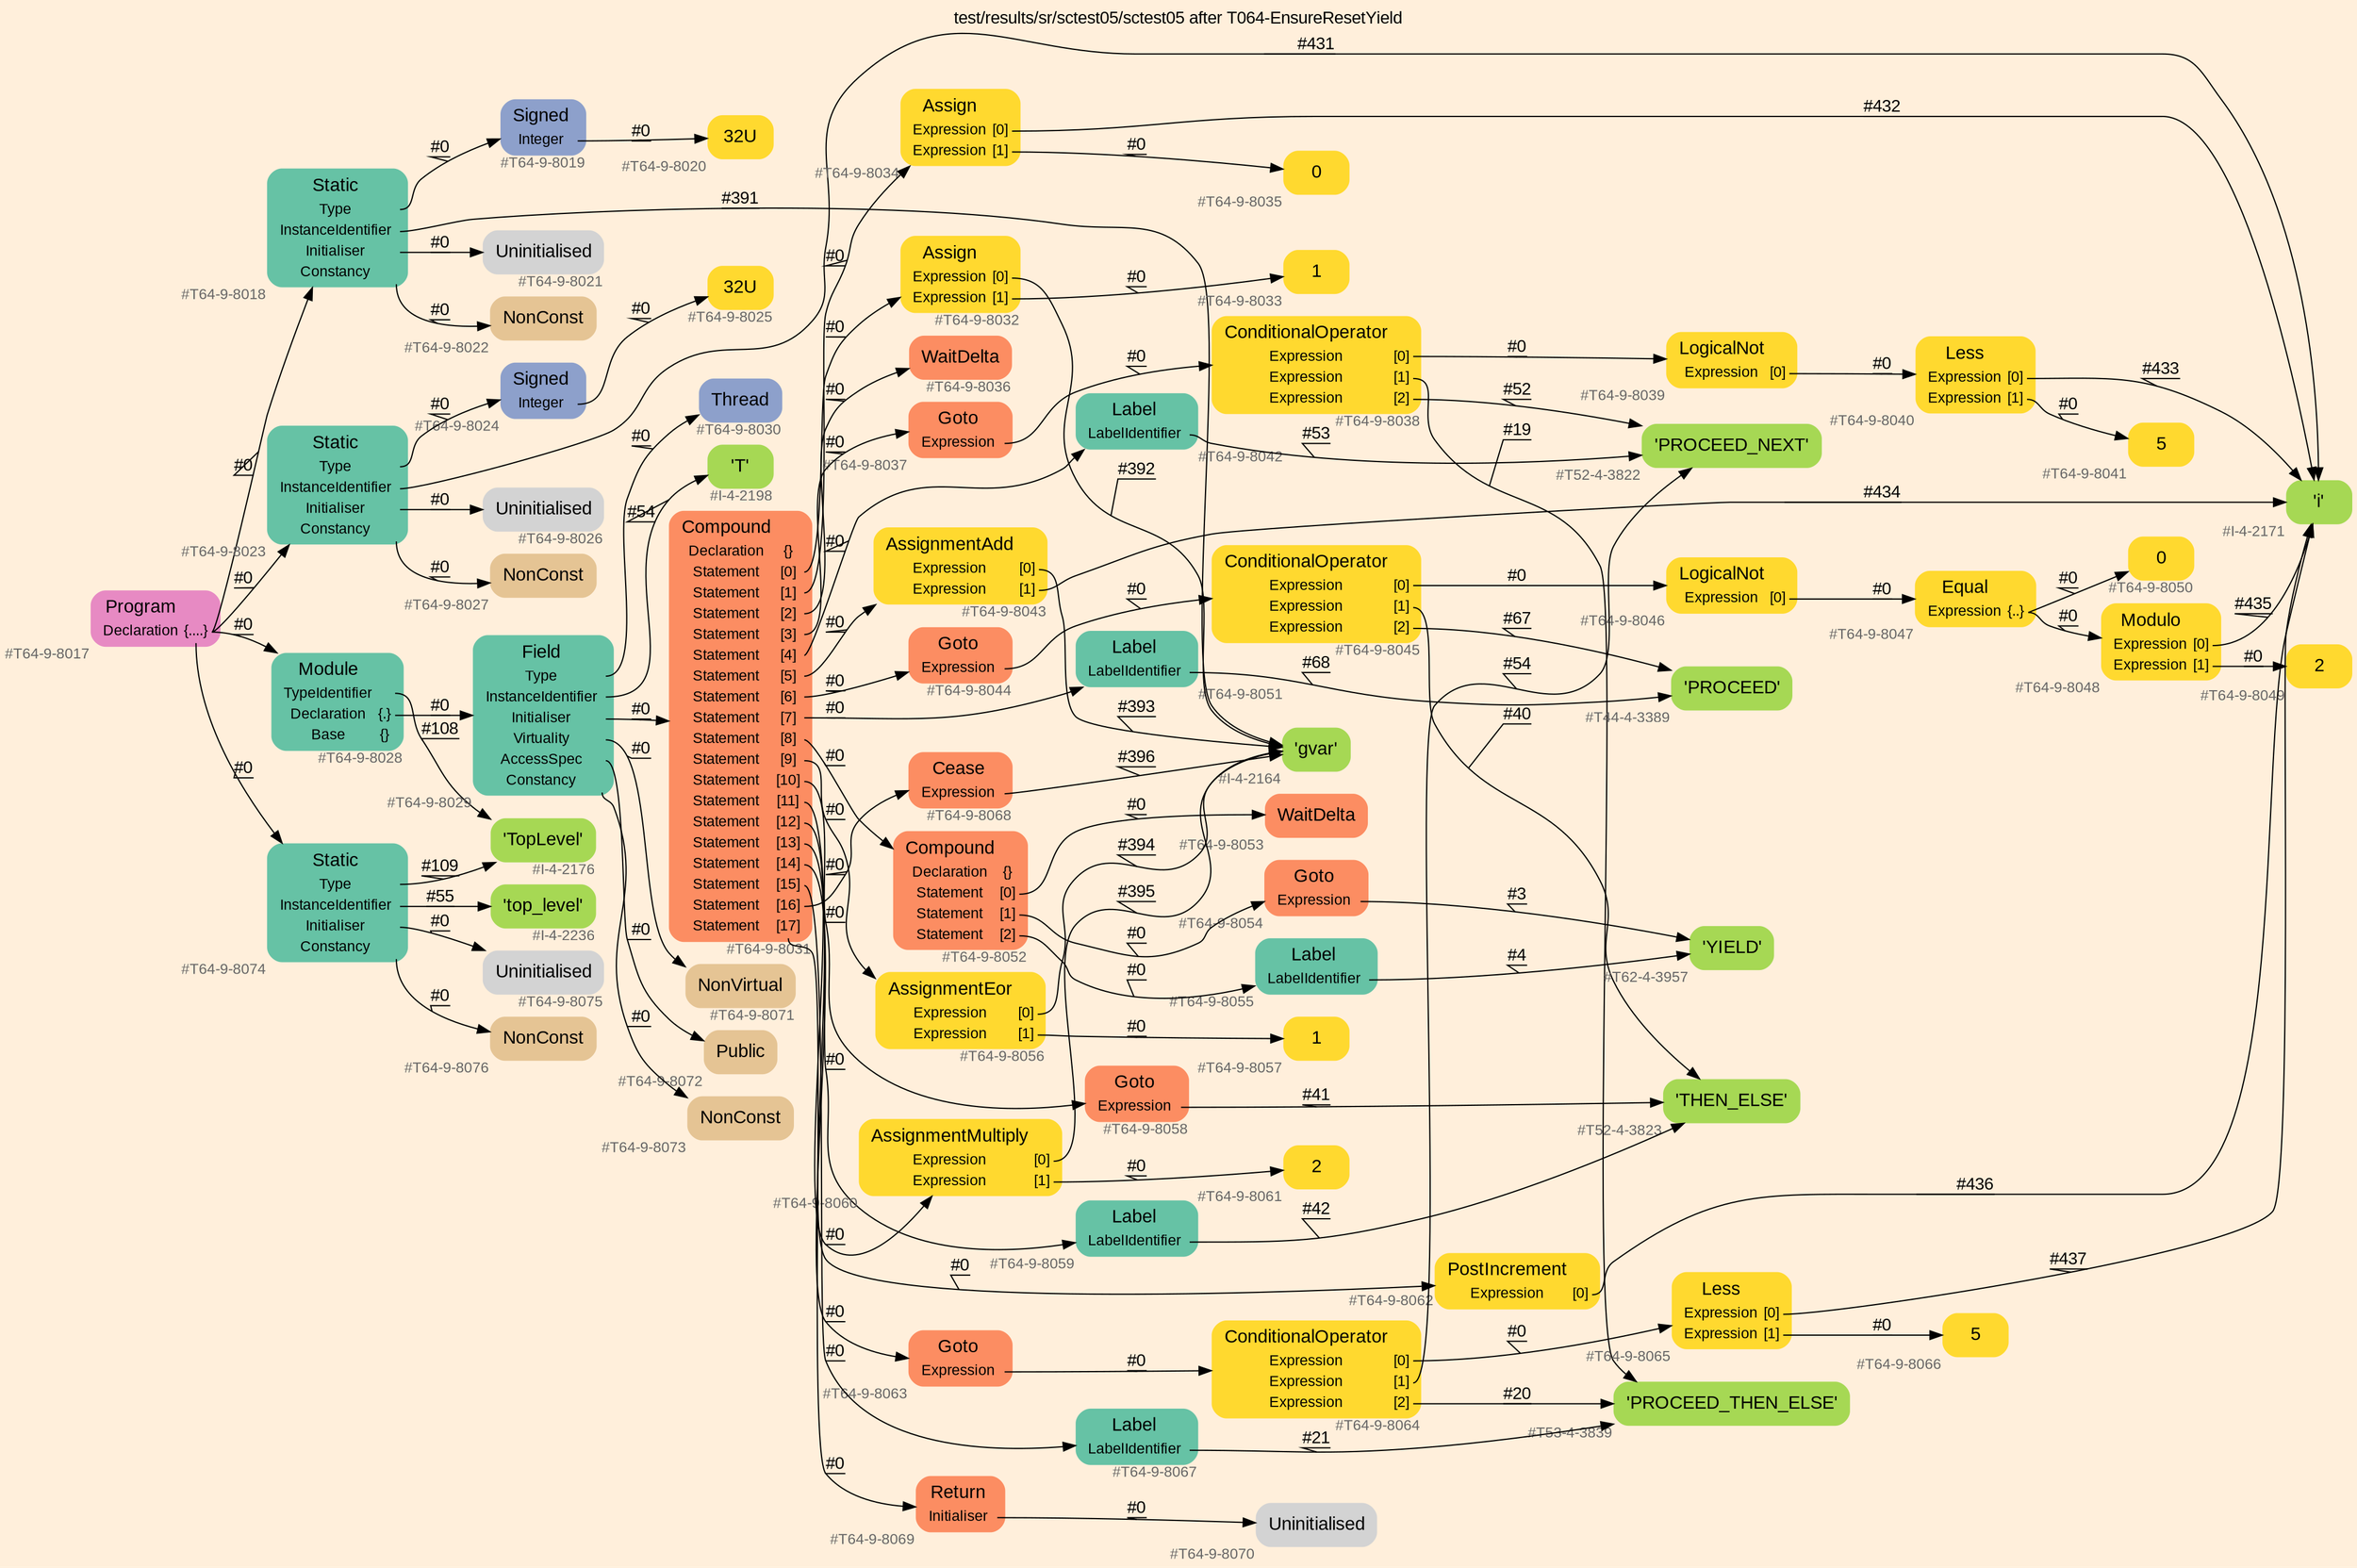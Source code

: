 digraph "test/results/sr/sctest05/sctest05 after T064-EnsureResetYield" {
label = "test/results/sr/sctest05/sctest05 after T064-EnsureResetYield"
labelloc = t
graph [
    rankdir = "LR"
    ranksep = 0.3
    bgcolor = antiquewhite1
    color = black
    fontcolor = black
    fontname = "Arial"
];
node [
    fontname = "Arial"
];
edge [
    fontname = "Arial"
];

// -------------------- node figure --------------------
// -------- block #T64-9-8017 ----------
"#T64-9-8017" [
    fillcolor = "/set28/4"
    xlabel = "#T64-9-8017"
    fontsize = "12"
    fontcolor = grey40
    shape = "plaintext"
    label = <<TABLE BORDER="0" CELLBORDER="0" CELLSPACING="0">
     <TR><TD><FONT COLOR="black" POINT-SIZE="15">Program</FONT></TD></TR>
     <TR><TD><FONT COLOR="black" POINT-SIZE="12">Declaration</FONT></TD><TD PORT="port0"><FONT COLOR="black" POINT-SIZE="12">{....}</FONT></TD></TR>
    </TABLE>>
    style = "rounded,filled"
];

// -------- block #T64-9-8018 ----------
"#T64-9-8018" [
    fillcolor = "/set28/1"
    xlabel = "#T64-9-8018"
    fontsize = "12"
    fontcolor = grey40
    shape = "plaintext"
    label = <<TABLE BORDER="0" CELLBORDER="0" CELLSPACING="0">
     <TR><TD><FONT COLOR="black" POINT-SIZE="15">Static</FONT></TD></TR>
     <TR><TD><FONT COLOR="black" POINT-SIZE="12">Type</FONT></TD><TD PORT="port0"></TD></TR>
     <TR><TD><FONT COLOR="black" POINT-SIZE="12">InstanceIdentifier</FONT></TD><TD PORT="port1"></TD></TR>
     <TR><TD><FONT COLOR="black" POINT-SIZE="12">Initialiser</FONT></TD><TD PORT="port2"></TD></TR>
     <TR><TD><FONT COLOR="black" POINT-SIZE="12">Constancy</FONT></TD><TD PORT="port3"></TD></TR>
    </TABLE>>
    style = "rounded,filled"
];

// -------- block #T64-9-8019 ----------
"#T64-9-8019" [
    fillcolor = "/set28/3"
    xlabel = "#T64-9-8019"
    fontsize = "12"
    fontcolor = grey40
    shape = "plaintext"
    label = <<TABLE BORDER="0" CELLBORDER="0" CELLSPACING="0">
     <TR><TD><FONT COLOR="black" POINT-SIZE="15">Signed</FONT></TD></TR>
     <TR><TD><FONT COLOR="black" POINT-SIZE="12">Integer</FONT></TD><TD PORT="port0"></TD></TR>
    </TABLE>>
    style = "rounded,filled"
];

// -------- block #T64-9-8020 ----------
"#T64-9-8020" [
    fillcolor = "/set28/6"
    xlabel = "#T64-9-8020"
    fontsize = "12"
    fontcolor = grey40
    shape = "plaintext"
    label = <<TABLE BORDER="0" CELLBORDER="0" CELLSPACING="0">
     <TR><TD><FONT COLOR="black" POINT-SIZE="15">32U</FONT></TD></TR>
    </TABLE>>
    style = "rounded,filled"
];

// -------- block #I-4-2164 ----------
"#I-4-2164" [
    fillcolor = "/set28/5"
    xlabel = "#I-4-2164"
    fontsize = "12"
    fontcolor = grey40
    shape = "plaintext"
    label = <<TABLE BORDER="0" CELLBORDER="0" CELLSPACING="0">
     <TR><TD><FONT COLOR="black" POINT-SIZE="15">'gvar'</FONT></TD></TR>
    </TABLE>>
    style = "rounded,filled"
];

// -------- block #T64-9-8021 ----------
"#T64-9-8021" [
    xlabel = "#T64-9-8021"
    fontsize = "12"
    fontcolor = grey40
    shape = "plaintext"
    label = <<TABLE BORDER="0" CELLBORDER="0" CELLSPACING="0">
     <TR><TD><FONT COLOR="black" POINT-SIZE="15">Uninitialised</FONT></TD></TR>
    </TABLE>>
    style = "rounded,filled"
];

// -------- block #T64-9-8022 ----------
"#T64-9-8022" [
    fillcolor = "/set28/7"
    xlabel = "#T64-9-8022"
    fontsize = "12"
    fontcolor = grey40
    shape = "plaintext"
    label = <<TABLE BORDER="0" CELLBORDER="0" CELLSPACING="0">
     <TR><TD><FONT COLOR="black" POINT-SIZE="15">NonConst</FONT></TD></TR>
    </TABLE>>
    style = "rounded,filled"
];

// -------- block #T64-9-8023 ----------
"#T64-9-8023" [
    fillcolor = "/set28/1"
    xlabel = "#T64-9-8023"
    fontsize = "12"
    fontcolor = grey40
    shape = "plaintext"
    label = <<TABLE BORDER="0" CELLBORDER="0" CELLSPACING="0">
     <TR><TD><FONT COLOR="black" POINT-SIZE="15">Static</FONT></TD></TR>
     <TR><TD><FONT COLOR="black" POINT-SIZE="12">Type</FONT></TD><TD PORT="port0"></TD></TR>
     <TR><TD><FONT COLOR="black" POINT-SIZE="12">InstanceIdentifier</FONT></TD><TD PORT="port1"></TD></TR>
     <TR><TD><FONT COLOR="black" POINT-SIZE="12">Initialiser</FONT></TD><TD PORT="port2"></TD></TR>
     <TR><TD><FONT COLOR="black" POINT-SIZE="12">Constancy</FONT></TD><TD PORT="port3"></TD></TR>
    </TABLE>>
    style = "rounded,filled"
];

// -------- block #T64-9-8024 ----------
"#T64-9-8024" [
    fillcolor = "/set28/3"
    xlabel = "#T64-9-8024"
    fontsize = "12"
    fontcolor = grey40
    shape = "plaintext"
    label = <<TABLE BORDER="0" CELLBORDER="0" CELLSPACING="0">
     <TR><TD><FONT COLOR="black" POINT-SIZE="15">Signed</FONT></TD></TR>
     <TR><TD><FONT COLOR="black" POINT-SIZE="12">Integer</FONT></TD><TD PORT="port0"></TD></TR>
    </TABLE>>
    style = "rounded,filled"
];

// -------- block #T64-9-8025 ----------
"#T64-9-8025" [
    fillcolor = "/set28/6"
    xlabel = "#T64-9-8025"
    fontsize = "12"
    fontcolor = grey40
    shape = "plaintext"
    label = <<TABLE BORDER="0" CELLBORDER="0" CELLSPACING="0">
     <TR><TD><FONT COLOR="black" POINT-SIZE="15">32U</FONT></TD></TR>
    </TABLE>>
    style = "rounded,filled"
];

// -------- block #I-4-2171 ----------
"#I-4-2171" [
    fillcolor = "/set28/5"
    xlabel = "#I-4-2171"
    fontsize = "12"
    fontcolor = grey40
    shape = "plaintext"
    label = <<TABLE BORDER="0" CELLBORDER="0" CELLSPACING="0">
     <TR><TD><FONT COLOR="black" POINT-SIZE="15">'i'</FONT></TD></TR>
    </TABLE>>
    style = "rounded,filled"
];

// -------- block #T64-9-8026 ----------
"#T64-9-8026" [
    xlabel = "#T64-9-8026"
    fontsize = "12"
    fontcolor = grey40
    shape = "plaintext"
    label = <<TABLE BORDER="0" CELLBORDER="0" CELLSPACING="0">
     <TR><TD><FONT COLOR="black" POINT-SIZE="15">Uninitialised</FONT></TD></TR>
    </TABLE>>
    style = "rounded,filled"
];

// -------- block #T64-9-8027 ----------
"#T64-9-8027" [
    fillcolor = "/set28/7"
    xlabel = "#T64-9-8027"
    fontsize = "12"
    fontcolor = grey40
    shape = "plaintext"
    label = <<TABLE BORDER="0" CELLBORDER="0" CELLSPACING="0">
     <TR><TD><FONT COLOR="black" POINT-SIZE="15">NonConst</FONT></TD></TR>
    </TABLE>>
    style = "rounded,filled"
];

// -------- block #T64-9-8028 ----------
"#T64-9-8028" [
    fillcolor = "/set28/1"
    xlabel = "#T64-9-8028"
    fontsize = "12"
    fontcolor = grey40
    shape = "plaintext"
    label = <<TABLE BORDER="0" CELLBORDER="0" CELLSPACING="0">
     <TR><TD><FONT COLOR="black" POINT-SIZE="15">Module</FONT></TD></TR>
     <TR><TD><FONT COLOR="black" POINT-SIZE="12">TypeIdentifier</FONT></TD><TD PORT="port0"></TD></TR>
     <TR><TD><FONT COLOR="black" POINT-SIZE="12">Declaration</FONT></TD><TD PORT="port1"><FONT COLOR="black" POINT-SIZE="12">{.}</FONT></TD></TR>
     <TR><TD><FONT COLOR="black" POINT-SIZE="12">Base</FONT></TD><TD PORT="port2"><FONT COLOR="black" POINT-SIZE="12">{}</FONT></TD></TR>
    </TABLE>>
    style = "rounded,filled"
];

// -------- block #I-4-2176 ----------
"#I-4-2176" [
    fillcolor = "/set28/5"
    xlabel = "#I-4-2176"
    fontsize = "12"
    fontcolor = grey40
    shape = "plaintext"
    label = <<TABLE BORDER="0" CELLBORDER="0" CELLSPACING="0">
     <TR><TD><FONT COLOR="black" POINT-SIZE="15">'TopLevel'</FONT></TD></TR>
    </TABLE>>
    style = "rounded,filled"
];

// -------- block #T64-9-8029 ----------
"#T64-9-8029" [
    fillcolor = "/set28/1"
    xlabel = "#T64-9-8029"
    fontsize = "12"
    fontcolor = grey40
    shape = "plaintext"
    label = <<TABLE BORDER="0" CELLBORDER="0" CELLSPACING="0">
     <TR><TD><FONT COLOR="black" POINT-SIZE="15">Field</FONT></TD></TR>
     <TR><TD><FONT COLOR="black" POINT-SIZE="12">Type</FONT></TD><TD PORT="port0"></TD></TR>
     <TR><TD><FONT COLOR="black" POINT-SIZE="12">InstanceIdentifier</FONT></TD><TD PORT="port1"></TD></TR>
     <TR><TD><FONT COLOR="black" POINT-SIZE="12">Initialiser</FONT></TD><TD PORT="port2"></TD></TR>
     <TR><TD><FONT COLOR="black" POINT-SIZE="12">Virtuality</FONT></TD><TD PORT="port3"></TD></TR>
     <TR><TD><FONT COLOR="black" POINT-SIZE="12">AccessSpec</FONT></TD><TD PORT="port4"></TD></TR>
     <TR><TD><FONT COLOR="black" POINT-SIZE="12">Constancy</FONT></TD><TD PORT="port5"></TD></TR>
    </TABLE>>
    style = "rounded,filled"
];

// -------- block #T64-9-8030 ----------
"#T64-9-8030" [
    fillcolor = "/set28/3"
    xlabel = "#T64-9-8030"
    fontsize = "12"
    fontcolor = grey40
    shape = "plaintext"
    label = <<TABLE BORDER="0" CELLBORDER="0" CELLSPACING="0">
     <TR><TD><FONT COLOR="black" POINT-SIZE="15">Thread</FONT></TD></TR>
    </TABLE>>
    style = "rounded,filled"
];

// -------- block #I-4-2198 ----------
"#I-4-2198" [
    fillcolor = "/set28/5"
    xlabel = "#I-4-2198"
    fontsize = "12"
    fontcolor = grey40
    shape = "plaintext"
    label = <<TABLE BORDER="0" CELLBORDER="0" CELLSPACING="0">
     <TR><TD><FONT COLOR="black" POINT-SIZE="15">'T'</FONT></TD></TR>
    </TABLE>>
    style = "rounded,filled"
];

// -------- block #T64-9-8031 ----------
"#T64-9-8031" [
    fillcolor = "/set28/2"
    xlabel = "#T64-9-8031"
    fontsize = "12"
    fontcolor = grey40
    shape = "plaintext"
    label = <<TABLE BORDER="0" CELLBORDER="0" CELLSPACING="0">
     <TR><TD><FONT COLOR="black" POINT-SIZE="15">Compound</FONT></TD></TR>
     <TR><TD><FONT COLOR="black" POINT-SIZE="12">Declaration</FONT></TD><TD PORT="port0"><FONT COLOR="black" POINT-SIZE="12">{}</FONT></TD></TR>
     <TR><TD><FONT COLOR="black" POINT-SIZE="12">Statement</FONT></TD><TD PORT="port1"><FONT COLOR="black" POINT-SIZE="12">[0]</FONT></TD></TR>
     <TR><TD><FONT COLOR="black" POINT-SIZE="12">Statement</FONT></TD><TD PORT="port2"><FONT COLOR="black" POINT-SIZE="12">[1]</FONT></TD></TR>
     <TR><TD><FONT COLOR="black" POINT-SIZE="12">Statement</FONT></TD><TD PORT="port3"><FONT COLOR="black" POINT-SIZE="12">[2]</FONT></TD></TR>
     <TR><TD><FONT COLOR="black" POINT-SIZE="12">Statement</FONT></TD><TD PORT="port4"><FONT COLOR="black" POINT-SIZE="12">[3]</FONT></TD></TR>
     <TR><TD><FONT COLOR="black" POINT-SIZE="12">Statement</FONT></TD><TD PORT="port5"><FONT COLOR="black" POINT-SIZE="12">[4]</FONT></TD></TR>
     <TR><TD><FONT COLOR="black" POINT-SIZE="12">Statement</FONT></TD><TD PORT="port6"><FONT COLOR="black" POINT-SIZE="12">[5]</FONT></TD></TR>
     <TR><TD><FONT COLOR="black" POINT-SIZE="12">Statement</FONT></TD><TD PORT="port7"><FONT COLOR="black" POINT-SIZE="12">[6]</FONT></TD></TR>
     <TR><TD><FONT COLOR="black" POINT-SIZE="12">Statement</FONT></TD><TD PORT="port8"><FONT COLOR="black" POINT-SIZE="12">[7]</FONT></TD></TR>
     <TR><TD><FONT COLOR="black" POINT-SIZE="12">Statement</FONT></TD><TD PORT="port9"><FONT COLOR="black" POINT-SIZE="12">[8]</FONT></TD></TR>
     <TR><TD><FONT COLOR="black" POINT-SIZE="12">Statement</FONT></TD><TD PORT="port10"><FONT COLOR="black" POINT-SIZE="12">[9]</FONT></TD></TR>
     <TR><TD><FONT COLOR="black" POINT-SIZE="12">Statement</FONT></TD><TD PORT="port11"><FONT COLOR="black" POINT-SIZE="12">[10]</FONT></TD></TR>
     <TR><TD><FONT COLOR="black" POINT-SIZE="12">Statement</FONT></TD><TD PORT="port12"><FONT COLOR="black" POINT-SIZE="12">[11]</FONT></TD></TR>
     <TR><TD><FONT COLOR="black" POINT-SIZE="12">Statement</FONT></TD><TD PORT="port13"><FONT COLOR="black" POINT-SIZE="12">[12]</FONT></TD></TR>
     <TR><TD><FONT COLOR="black" POINT-SIZE="12">Statement</FONT></TD><TD PORT="port14"><FONT COLOR="black" POINT-SIZE="12">[13]</FONT></TD></TR>
     <TR><TD><FONT COLOR="black" POINT-SIZE="12">Statement</FONT></TD><TD PORT="port15"><FONT COLOR="black" POINT-SIZE="12">[14]</FONT></TD></TR>
     <TR><TD><FONT COLOR="black" POINT-SIZE="12">Statement</FONT></TD><TD PORT="port16"><FONT COLOR="black" POINT-SIZE="12">[15]</FONT></TD></TR>
     <TR><TD><FONT COLOR="black" POINT-SIZE="12">Statement</FONT></TD><TD PORT="port17"><FONT COLOR="black" POINT-SIZE="12">[16]</FONT></TD></TR>
     <TR><TD><FONT COLOR="black" POINT-SIZE="12">Statement</FONT></TD><TD PORT="port18"><FONT COLOR="black" POINT-SIZE="12">[17]</FONT></TD></TR>
    </TABLE>>
    style = "rounded,filled"
];

// -------- block #T64-9-8032 ----------
"#T64-9-8032" [
    fillcolor = "/set28/6"
    xlabel = "#T64-9-8032"
    fontsize = "12"
    fontcolor = grey40
    shape = "plaintext"
    label = <<TABLE BORDER="0" CELLBORDER="0" CELLSPACING="0">
     <TR><TD><FONT COLOR="black" POINT-SIZE="15">Assign</FONT></TD></TR>
     <TR><TD><FONT COLOR="black" POINT-SIZE="12">Expression</FONT></TD><TD PORT="port0"><FONT COLOR="black" POINT-SIZE="12">[0]</FONT></TD></TR>
     <TR><TD><FONT COLOR="black" POINT-SIZE="12">Expression</FONT></TD><TD PORT="port1"><FONT COLOR="black" POINT-SIZE="12">[1]</FONT></TD></TR>
    </TABLE>>
    style = "rounded,filled"
];

// -------- block #T64-9-8033 ----------
"#T64-9-8033" [
    fillcolor = "/set28/6"
    xlabel = "#T64-9-8033"
    fontsize = "12"
    fontcolor = grey40
    shape = "plaintext"
    label = <<TABLE BORDER="0" CELLBORDER="0" CELLSPACING="0">
     <TR><TD><FONT COLOR="black" POINT-SIZE="15">1</FONT></TD></TR>
    </TABLE>>
    style = "rounded,filled"
];

// -------- block #T64-9-8034 ----------
"#T64-9-8034" [
    fillcolor = "/set28/6"
    xlabel = "#T64-9-8034"
    fontsize = "12"
    fontcolor = grey40
    shape = "plaintext"
    label = <<TABLE BORDER="0" CELLBORDER="0" CELLSPACING="0">
     <TR><TD><FONT COLOR="black" POINT-SIZE="15">Assign</FONT></TD></TR>
     <TR><TD><FONT COLOR="black" POINT-SIZE="12">Expression</FONT></TD><TD PORT="port0"><FONT COLOR="black" POINT-SIZE="12">[0]</FONT></TD></TR>
     <TR><TD><FONT COLOR="black" POINT-SIZE="12">Expression</FONT></TD><TD PORT="port1"><FONT COLOR="black" POINT-SIZE="12">[1]</FONT></TD></TR>
    </TABLE>>
    style = "rounded,filled"
];

// -------- block #T64-9-8035 ----------
"#T64-9-8035" [
    fillcolor = "/set28/6"
    xlabel = "#T64-9-8035"
    fontsize = "12"
    fontcolor = grey40
    shape = "plaintext"
    label = <<TABLE BORDER="0" CELLBORDER="0" CELLSPACING="0">
     <TR><TD><FONT COLOR="black" POINT-SIZE="15">0</FONT></TD></TR>
    </TABLE>>
    style = "rounded,filled"
];

// -------- block #T64-9-8036 ----------
"#T64-9-8036" [
    fillcolor = "/set28/2"
    xlabel = "#T64-9-8036"
    fontsize = "12"
    fontcolor = grey40
    shape = "plaintext"
    label = <<TABLE BORDER="0" CELLBORDER="0" CELLSPACING="0">
     <TR><TD><FONT COLOR="black" POINT-SIZE="15">WaitDelta</FONT></TD></TR>
    </TABLE>>
    style = "rounded,filled"
];

// -------- block #T64-9-8037 ----------
"#T64-9-8037" [
    fillcolor = "/set28/2"
    xlabel = "#T64-9-8037"
    fontsize = "12"
    fontcolor = grey40
    shape = "plaintext"
    label = <<TABLE BORDER="0" CELLBORDER="0" CELLSPACING="0">
     <TR><TD><FONT COLOR="black" POINT-SIZE="15">Goto</FONT></TD></TR>
     <TR><TD><FONT COLOR="black" POINT-SIZE="12">Expression</FONT></TD><TD PORT="port0"></TD></TR>
    </TABLE>>
    style = "rounded,filled"
];

// -------- block #T64-9-8038 ----------
"#T64-9-8038" [
    fillcolor = "/set28/6"
    xlabel = "#T64-9-8038"
    fontsize = "12"
    fontcolor = grey40
    shape = "plaintext"
    label = <<TABLE BORDER="0" CELLBORDER="0" CELLSPACING="0">
     <TR><TD><FONT COLOR="black" POINT-SIZE="15">ConditionalOperator</FONT></TD></TR>
     <TR><TD><FONT COLOR="black" POINT-SIZE="12">Expression</FONT></TD><TD PORT="port0"><FONT COLOR="black" POINT-SIZE="12">[0]</FONT></TD></TR>
     <TR><TD><FONT COLOR="black" POINT-SIZE="12">Expression</FONT></TD><TD PORT="port1"><FONT COLOR="black" POINT-SIZE="12">[1]</FONT></TD></TR>
     <TR><TD><FONT COLOR="black" POINT-SIZE="12">Expression</FONT></TD><TD PORT="port2"><FONT COLOR="black" POINT-SIZE="12">[2]</FONT></TD></TR>
    </TABLE>>
    style = "rounded,filled"
];

// -------- block #T64-9-8039 ----------
"#T64-9-8039" [
    fillcolor = "/set28/6"
    xlabel = "#T64-9-8039"
    fontsize = "12"
    fontcolor = grey40
    shape = "plaintext"
    label = <<TABLE BORDER="0" CELLBORDER="0" CELLSPACING="0">
     <TR><TD><FONT COLOR="black" POINT-SIZE="15">LogicalNot</FONT></TD></TR>
     <TR><TD><FONT COLOR="black" POINT-SIZE="12">Expression</FONT></TD><TD PORT="port0"><FONT COLOR="black" POINT-SIZE="12">[0]</FONT></TD></TR>
    </TABLE>>
    style = "rounded,filled"
];

// -------- block #T64-9-8040 ----------
"#T64-9-8040" [
    fillcolor = "/set28/6"
    xlabel = "#T64-9-8040"
    fontsize = "12"
    fontcolor = grey40
    shape = "plaintext"
    label = <<TABLE BORDER="0" CELLBORDER="0" CELLSPACING="0">
     <TR><TD><FONT COLOR="black" POINT-SIZE="15">Less</FONT></TD></TR>
     <TR><TD><FONT COLOR="black" POINT-SIZE="12">Expression</FONT></TD><TD PORT="port0"><FONT COLOR="black" POINT-SIZE="12">[0]</FONT></TD></TR>
     <TR><TD><FONT COLOR="black" POINT-SIZE="12">Expression</FONT></TD><TD PORT="port1"><FONT COLOR="black" POINT-SIZE="12">[1]</FONT></TD></TR>
    </TABLE>>
    style = "rounded,filled"
];

// -------- block #T64-9-8041 ----------
"#T64-9-8041" [
    fillcolor = "/set28/6"
    xlabel = "#T64-9-8041"
    fontsize = "12"
    fontcolor = grey40
    shape = "plaintext"
    label = <<TABLE BORDER="0" CELLBORDER="0" CELLSPACING="0">
     <TR><TD><FONT COLOR="black" POINT-SIZE="15">5</FONT></TD></TR>
    </TABLE>>
    style = "rounded,filled"
];

// -------- block #T53-4-3839 ----------
"#T53-4-3839" [
    fillcolor = "/set28/5"
    xlabel = "#T53-4-3839"
    fontsize = "12"
    fontcolor = grey40
    shape = "plaintext"
    label = <<TABLE BORDER="0" CELLBORDER="0" CELLSPACING="0">
     <TR><TD><FONT COLOR="black" POINT-SIZE="15">'PROCEED_THEN_ELSE'</FONT></TD></TR>
    </TABLE>>
    style = "rounded,filled"
];

// -------- block #T52-4-3822 ----------
"#T52-4-3822" [
    fillcolor = "/set28/5"
    xlabel = "#T52-4-3822"
    fontsize = "12"
    fontcolor = grey40
    shape = "plaintext"
    label = <<TABLE BORDER="0" CELLBORDER="0" CELLSPACING="0">
     <TR><TD><FONT COLOR="black" POINT-SIZE="15">'PROCEED_NEXT'</FONT></TD></TR>
    </TABLE>>
    style = "rounded,filled"
];

// -------- block #T64-9-8042 ----------
"#T64-9-8042" [
    fillcolor = "/set28/1"
    xlabel = "#T64-9-8042"
    fontsize = "12"
    fontcolor = grey40
    shape = "plaintext"
    label = <<TABLE BORDER="0" CELLBORDER="0" CELLSPACING="0">
     <TR><TD><FONT COLOR="black" POINT-SIZE="15">Label</FONT></TD></TR>
     <TR><TD><FONT COLOR="black" POINT-SIZE="12">LabelIdentifier</FONT></TD><TD PORT="port0"></TD></TR>
    </TABLE>>
    style = "rounded,filled"
];

// -------- block #T64-9-8043 ----------
"#T64-9-8043" [
    fillcolor = "/set28/6"
    xlabel = "#T64-9-8043"
    fontsize = "12"
    fontcolor = grey40
    shape = "plaintext"
    label = <<TABLE BORDER="0" CELLBORDER="0" CELLSPACING="0">
     <TR><TD><FONT COLOR="black" POINT-SIZE="15">AssignmentAdd</FONT></TD></TR>
     <TR><TD><FONT COLOR="black" POINT-SIZE="12">Expression</FONT></TD><TD PORT="port0"><FONT COLOR="black" POINT-SIZE="12">[0]</FONT></TD></TR>
     <TR><TD><FONT COLOR="black" POINT-SIZE="12">Expression</FONT></TD><TD PORT="port1"><FONT COLOR="black" POINT-SIZE="12">[1]</FONT></TD></TR>
    </TABLE>>
    style = "rounded,filled"
];

// -------- block #T64-9-8044 ----------
"#T64-9-8044" [
    fillcolor = "/set28/2"
    xlabel = "#T64-9-8044"
    fontsize = "12"
    fontcolor = grey40
    shape = "plaintext"
    label = <<TABLE BORDER="0" CELLBORDER="0" CELLSPACING="0">
     <TR><TD><FONT COLOR="black" POINT-SIZE="15">Goto</FONT></TD></TR>
     <TR><TD><FONT COLOR="black" POINT-SIZE="12">Expression</FONT></TD><TD PORT="port0"></TD></TR>
    </TABLE>>
    style = "rounded,filled"
];

// -------- block #T64-9-8045 ----------
"#T64-9-8045" [
    fillcolor = "/set28/6"
    xlabel = "#T64-9-8045"
    fontsize = "12"
    fontcolor = grey40
    shape = "plaintext"
    label = <<TABLE BORDER="0" CELLBORDER="0" CELLSPACING="0">
     <TR><TD><FONT COLOR="black" POINT-SIZE="15">ConditionalOperator</FONT></TD></TR>
     <TR><TD><FONT COLOR="black" POINT-SIZE="12">Expression</FONT></TD><TD PORT="port0"><FONT COLOR="black" POINT-SIZE="12">[0]</FONT></TD></TR>
     <TR><TD><FONT COLOR="black" POINT-SIZE="12">Expression</FONT></TD><TD PORT="port1"><FONT COLOR="black" POINT-SIZE="12">[1]</FONT></TD></TR>
     <TR><TD><FONT COLOR="black" POINT-SIZE="12">Expression</FONT></TD><TD PORT="port2"><FONT COLOR="black" POINT-SIZE="12">[2]</FONT></TD></TR>
    </TABLE>>
    style = "rounded,filled"
];

// -------- block #T64-9-8046 ----------
"#T64-9-8046" [
    fillcolor = "/set28/6"
    xlabel = "#T64-9-8046"
    fontsize = "12"
    fontcolor = grey40
    shape = "plaintext"
    label = <<TABLE BORDER="0" CELLBORDER="0" CELLSPACING="0">
     <TR><TD><FONT COLOR="black" POINT-SIZE="15">LogicalNot</FONT></TD></TR>
     <TR><TD><FONT COLOR="black" POINT-SIZE="12">Expression</FONT></TD><TD PORT="port0"><FONT COLOR="black" POINT-SIZE="12">[0]</FONT></TD></TR>
    </TABLE>>
    style = "rounded,filled"
];

// -------- block #T64-9-8047 ----------
"#T64-9-8047" [
    fillcolor = "/set28/6"
    xlabel = "#T64-9-8047"
    fontsize = "12"
    fontcolor = grey40
    shape = "plaintext"
    label = <<TABLE BORDER="0" CELLBORDER="0" CELLSPACING="0">
     <TR><TD><FONT COLOR="black" POINT-SIZE="15">Equal</FONT></TD></TR>
     <TR><TD><FONT COLOR="black" POINT-SIZE="12">Expression</FONT></TD><TD PORT="port0"><FONT COLOR="black" POINT-SIZE="12">{..}</FONT></TD></TR>
    </TABLE>>
    style = "rounded,filled"
];

// -------- block #T64-9-8048 ----------
"#T64-9-8048" [
    fillcolor = "/set28/6"
    xlabel = "#T64-9-8048"
    fontsize = "12"
    fontcolor = grey40
    shape = "plaintext"
    label = <<TABLE BORDER="0" CELLBORDER="0" CELLSPACING="0">
     <TR><TD><FONT COLOR="black" POINT-SIZE="15">Modulo</FONT></TD></TR>
     <TR><TD><FONT COLOR="black" POINT-SIZE="12">Expression</FONT></TD><TD PORT="port0"><FONT COLOR="black" POINT-SIZE="12">[0]</FONT></TD></TR>
     <TR><TD><FONT COLOR="black" POINT-SIZE="12">Expression</FONT></TD><TD PORT="port1"><FONT COLOR="black" POINT-SIZE="12">[1]</FONT></TD></TR>
    </TABLE>>
    style = "rounded,filled"
];

// -------- block #T64-9-8049 ----------
"#T64-9-8049" [
    fillcolor = "/set28/6"
    xlabel = "#T64-9-8049"
    fontsize = "12"
    fontcolor = grey40
    shape = "plaintext"
    label = <<TABLE BORDER="0" CELLBORDER="0" CELLSPACING="0">
     <TR><TD><FONT COLOR="black" POINT-SIZE="15">2</FONT></TD></TR>
    </TABLE>>
    style = "rounded,filled"
];

// -------- block #T64-9-8050 ----------
"#T64-9-8050" [
    fillcolor = "/set28/6"
    xlabel = "#T64-9-8050"
    fontsize = "12"
    fontcolor = grey40
    shape = "plaintext"
    label = <<TABLE BORDER="0" CELLBORDER="0" CELLSPACING="0">
     <TR><TD><FONT COLOR="black" POINT-SIZE="15">0</FONT></TD></TR>
    </TABLE>>
    style = "rounded,filled"
];

// -------- block #T52-4-3823 ----------
"#T52-4-3823" [
    fillcolor = "/set28/5"
    xlabel = "#T52-4-3823"
    fontsize = "12"
    fontcolor = grey40
    shape = "plaintext"
    label = <<TABLE BORDER="0" CELLBORDER="0" CELLSPACING="0">
     <TR><TD><FONT COLOR="black" POINT-SIZE="15">'THEN_ELSE'</FONT></TD></TR>
    </TABLE>>
    style = "rounded,filled"
];

// -------- block #T44-4-3389 ----------
"#T44-4-3389" [
    fillcolor = "/set28/5"
    xlabel = "#T44-4-3389"
    fontsize = "12"
    fontcolor = grey40
    shape = "plaintext"
    label = <<TABLE BORDER="0" CELLBORDER="0" CELLSPACING="0">
     <TR><TD><FONT COLOR="black" POINT-SIZE="15">'PROCEED'</FONT></TD></TR>
    </TABLE>>
    style = "rounded,filled"
];

// -------- block #T64-9-8051 ----------
"#T64-9-8051" [
    fillcolor = "/set28/1"
    xlabel = "#T64-9-8051"
    fontsize = "12"
    fontcolor = grey40
    shape = "plaintext"
    label = <<TABLE BORDER="0" CELLBORDER="0" CELLSPACING="0">
     <TR><TD><FONT COLOR="black" POINT-SIZE="15">Label</FONT></TD></TR>
     <TR><TD><FONT COLOR="black" POINT-SIZE="12">LabelIdentifier</FONT></TD><TD PORT="port0"></TD></TR>
    </TABLE>>
    style = "rounded,filled"
];

// -------- block #T64-9-8052 ----------
"#T64-9-8052" [
    fillcolor = "/set28/2"
    xlabel = "#T64-9-8052"
    fontsize = "12"
    fontcolor = grey40
    shape = "plaintext"
    label = <<TABLE BORDER="0" CELLBORDER="0" CELLSPACING="0">
     <TR><TD><FONT COLOR="black" POINT-SIZE="15">Compound</FONT></TD></TR>
     <TR><TD><FONT COLOR="black" POINT-SIZE="12">Declaration</FONT></TD><TD PORT="port0"><FONT COLOR="black" POINT-SIZE="12">{}</FONT></TD></TR>
     <TR><TD><FONT COLOR="black" POINT-SIZE="12">Statement</FONT></TD><TD PORT="port1"><FONT COLOR="black" POINT-SIZE="12">[0]</FONT></TD></TR>
     <TR><TD><FONT COLOR="black" POINT-SIZE="12">Statement</FONT></TD><TD PORT="port2"><FONT COLOR="black" POINT-SIZE="12">[1]</FONT></TD></TR>
     <TR><TD><FONT COLOR="black" POINT-SIZE="12">Statement</FONT></TD><TD PORT="port3"><FONT COLOR="black" POINT-SIZE="12">[2]</FONT></TD></TR>
    </TABLE>>
    style = "rounded,filled"
];

// -------- block #T64-9-8053 ----------
"#T64-9-8053" [
    fillcolor = "/set28/2"
    xlabel = "#T64-9-8053"
    fontsize = "12"
    fontcolor = grey40
    shape = "plaintext"
    label = <<TABLE BORDER="0" CELLBORDER="0" CELLSPACING="0">
     <TR><TD><FONT COLOR="black" POINT-SIZE="15">WaitDelta</FONT></TD></TR>
    </TABLE>>
    style = "rounded,filled"
];

// -------- block #T64-9-8054 ----------
"#T64-9-8054" [
    fillcolor = "/set28/2"
    xlabel = "#T64-9-8054"
    fontsize = "12"
    fontcolor = grey40
    shape = "plaintext"
    label = <<TABLE BORDER="0" CELLBORDER="0" CELLSPACING="0">
     <TR><TD><FONT COLOR="black" POINT-SIZE="15">Goto</FONT></TD></TR>
     <TR><TD><FONT COLOR="black" POINT-SIZE="12">Expression</FONT></TD><TD PORT="port0"></TD></TR>
    </TABLE>>
    style = "rounded,filled"
];

// -------- block #T62-4-3957 ----------
"#T62-4-3957" [
    fillcolor = "/set28/5"
    xlabel = "#T62-4-3957"
    fontsize = "12"
    fontcolor = grey40
    shape = "plaintext"
    label = <<TABLE BORDER="0" CELLBORDER="0" CELLSPACING="0">
     <TR><TD><FONT COLOR="black" POINT-SIZE="15">'YIELD'</FONT></TD></TR>
    </TABLE>>
    style = "rounded,filled"
];

// -------- block #T64-9-8055 ----------
"#T64-9-8055" [
    fillcolor = "/set28/1"
    xlabel = "#T64-9-8055"
    fontsize = "12"
    fontcolor = grey40
    shape = "plaintext"
    label = <<TABLE BORDER="0" CELLBORDER="0" CELLSPACING="0">
     <TR><TD><FONT COLOR="black" POINT-SIZE="15">Label</FONT></TD></TR>
     <TR><TD><FONT COLOR="black" POINT-SIZE="12">LabelIdentifier</FONT></TD><TD PORT="port0"></TD></TR>
    </TABLE>>
    style = "rounded,filled"
];

// -------- block #T64-9-8056 ----------
"#T64-9-8056" [
    fillcolor = "/set28/6"
    xlabel = "#T64-9-8056"
    fontsize = "12"
    fontcolor = grey40
    shape = "plaintext"
    label = <<TABLE BORDER="0" CELLBORDER="0" CELLSPACING="0">
     <TR><TD><FONT COLOR="black" POINT-SIZE="15">AssignmentEor</FONT></TD></TR>
     <TR><TD><FONT COLOR="black" POINT-SIZE="12">Expression</FONT></TD><TD PORT="port0"><FONT COLOR="black" POINT-SIZE="12">[0]</FONT></TD></TR>
     <TR><TD><FONT COLOR="black" POINT-SIZE="12">Expression</FONT></TD><TD PORT="port1"><FONT COLOR="black" POINT-SIZE="12">[1]</FONT></TD></TR>
    </TABLE>>
    style = "rounded,filled"
];

// -------- block #T64-9-8057 ----------
"#T64-9-8057" [
    fillcolor = "/set28/6"
    xlabel = "#T64-9-8057"
    fontsize = "12"
    fontcolor = grey40
    shape = "plaintext"
    label = <<TABLE BORDER="0" CELLBORDER="0" CELLSPACING="0">
     <TR><TD><FONT COLOR="black" POINT-SIZE="15">1</FONT></TD></TR>
    </TABLE>>
    style = "rounded,filled"
];

// -------- block #T64-9-8058 ----------
"#T64-9-8058" [
    fillcolor = "/set28/2"
    xlabel = "#T64-9-8058"
    fontsize = "12"
    fontcolor = grey40
    shape = "plaintext"
    label = <<TABLE BORDER="0" CELLBORDER="0" CELLSPACING="0">
     <TR><TD><FONT COLOR="black" POINT-SIZE="15">Goto</FONT></TD></TR>
     <TR><TD><FONT COLOR="black" POINT-SIZE="12">Expression</FONT></TD><TD PORT="port0"></TD></TR>
    </TABLE>>
    style = "rounded,filled"
];

// -------- block #T64-9-8059 ----------
"#T64-9-8059" [
    fillcolor = "/set28/1"
    xlabel = "#T64-9-8059"
    fontsize = "12"
    fontcolor = grey40
    shape = "plaintext"
    label = <<TABLE BORDER="0" CELLBORDER="0" CELLSPACING="0">
     <TR><TD><FONT COLOR="black" POINT-SIZE="15">Label</FONT></TD></TR>
     <TR><TD><FONT COLOR="black" POINT-SIZE="12">LabelIdentifier</FONT></TD><TD PORT="port0"></TD></TR>
    </TABLE>>
    style = "rounded,filled"
];

// -------- block #T64-9-8060 ----------
"#T64-9-8060" [
    fillcolor = "/set28/6"
    xlabel = "#T64-9-8060"
    fontsize = "12"
    fontcolor = grey40
    shape = "plaintext"
    label = <<TABLE BORDER="0" CELLBORDER="0" CELLSPACING="0">
     <TR><TD><FONT COLOR="black" POINT-SIZE="15">AssignmentMultiply</FONT></TD></TR>
     <TR><TD><FONT COLOR="black" POINT-SIZE="12">Expression</FONT></TD><TD PORT="port0"><FONT COLOR="black" POINT-SIZE="12">[0]</FONT></TD></TR>
     <TR><TD><FONT COLOR="black" POINT-SIZE="12">Expression</FONT></TD><TD PORT="port1"><FONT COLOR="black" POINT-SIZE="12">[1]</FONT></TD></TR>
    </TABLE>>
    style = "rounded,filled"
];

// -------- block #T64-9-8061 ----------
"#T64-9-8061" [
    fillcolor = "/set28/6"
    xlabel = "#T64-9-8061"
    fontsize = "12"
    fontcolor = grey40
    shape = "plaintext"
    label = <<TABLE BORDER="0" CELLBORDER="0" CELLSPACING="0">
     <TR><TD><FONT COLOR="black" POINT-SIZE="15">2</FONT></TD></TR>
    </TABLE>>
    style = "rounded,filled"
];

// -------- block #T64-9-8062 ----------
"#T64-9-8062" [
    fillcolor = "/set28/6"
    xlabel = "#T64-9-8062"
    fontsize = "12"
    fontcolor = grey40
    shape = "plaintext"
    label = <<TABLE BORDER="0" CELLBORDER="0" CELLSPACING="0">
     <TR><TD><FONT COLOR="black" POINT-SIZE="15">PostIncrement</FONT></TD></TR>
     <TR><TD><FONT COLOR="black" POINT-SIZE="12">Expression</FONT></TD><TD PORT="port0"><FONT COLOR="black" POINT-SIZE="12">[0]</FONT></TD></TR>
    </TABLE>>
    style = "rounded,filled"
];

// -------- block #T64-9-8063 ----------
"#T64-9-8063" [
    fillcolor = "/set28/2"
    xlabel = "#T64-9-8063"
    fontsize = "12"
    fontcolor = grey40
    shape = "plaintext"
    label = <<TABLE BORDER="0" CELLBORDER="0" CELLSPACING="0">
     <TR><TD><FONT COLOR="black" POINT-SIZE="15">Goto</FONT></TD></TR>
     <TR><TD><FONT COLOR="black" POINT-SIZE="12">Expression</FONT></TD><TD PORT="port0"></TD></TR>
    </TABLE>>
    style = "rounded,filled"
];

// -------- block #T64-9-8064 ----------
"#T64-9-8064" [
    fillcolor = "/set28/6"
    xlabel = "#T64-9-8064"
    fontsize = "12"
    fontcolor = grey40
    shape = "plaintext"
    label = <<TABLE BORDER="0" CELLBORDER="0" CELLSPACING="0">
     <TR><TD><FONT COLOR="black" POINT-SIZE="15">ConditionalOperator</FONT></TD></TR>
     <TR><TD><FONT COLOR="black" POINT-SIZE="12">Expression</FONT></TD><TD PORT="port0"><FONT COLOR="black" POINT-SIZE="12">[0]</FONT></TD></TR>
     <TR><TD><FONT COLOR="black" POINT-SIZE="12">Expression</FONT></TD><TD PORT="port1"><FONT COLOR="black" POINT-SIZE="12">[1]</FONT></TD></TR>
     <TR><TD><FONT COLOR="black" POINT-SIZE="12">Expression</FONT></TD><TD PORT="port2"><FONT COLOR="black" POINT-SIZE="12">[2]</FONT></TD></TR>
    </TABLE>>
    style = "rounded,filled"
];

// -------- block #T64-9-8065 ----------
"#T64-9-8065" [
    fillcolor = "/set28/6"
    xlabel = "#T64-9-8065"
    fontsize = "12"
    fontcolor = grey40
    shape = "plaintext"
    label = <<TABLE BORDER="0" CELLBORDER="0" CELLSPACING="0">
     <TR><TD><FONT COLOR="black" POINT-SIZE="15">Less</FONT></TD></TR>
     <TR><TD><FONT COLOR="black" POINT-SIZE="12">Expression</FONT></TD><TD PORT="port0"><FONT COLOR="black" POINT-SIZE="12">[0]</FONT></TD></TR>
     <TR><TD><FONT COLOR="black" POINT-SIZE="12">Expression</FONT></TD><TD PORT="port1"><FONT COLOR="black" POINT-SIZE="12">[1]</FONT></TD></TR>
    </TABLE>>
    style = "rounded,filled"
];

// -------- block #T64-9-8066 ----------
"#T64-9-8066" [
    fillcolor = "/set28/6"
    xlabel = "#T64-9-8066"
    fontsize = "12"
    fontcolor = grey40
    shape = "plaintext"
    label = <<TABLE BORDER="0" CELLBORDER="0" CELLSPACING="0">
     <TR><TD><FONT COLOR="black" POINT-SIZE="15">5</FONT></TD></TR>
    </TABLE>>
    style = "rounded,filled"
];

// -------- block #T64-9-8067 ----------
"#T64-9-8067" [
    fillcolor = "/set28/1"
    xlabel = "#T64-9-8067"
    fontsize = "12"
    fontcolor = grey40
    shape = "plaintext"
    label = <<TABLE BORDER="0" CELLBORDER="0" CELLSPACING="0">
     <TR><TD><FONT COLOR="black" POINT-SIZE="15">Label</FONT></TD></TR>
     <TR><TD><FONT COLOR="black" POINT-SIZE="12">LabelIdentifier</FONT></TD><TD PORT="port0"></TD></TR>
    </TABLE>>
    style = "rounded,filled"
];

// -------- block #T64-9-8068 ----------
"#T64-9-8068" [
    fillcolor = "/set28/2"
    xlabel = "#T64-9-8068"
    fontsize = "12"
    fontcolor = grey40
    shape = "plaintext"
    label = <<TABLE BORDER="0" CELLBORDER="0" CELLSPACING="0">
     <TR><TD><FONT COLOR="black" POINT-SIZE="15">Cease</FONT></TD></TR>
     <TR><TD><FONT COLOR="black" POINT-SIZE="12">Expression</FONT></TD><TD PORT="port0"></TD></TR>
    </TABLE>>
    style = "rounded,filled"
];

// -------- block #T64-9-8069 ----------
"#T64-9-8069" [
    fillcolor = "/set28/2"
    xlabel = "#T64-9-8069"
    fontsize = "12"
    fontcolor = grey40
    shape = "plaintext"
    label = <<TABLE BORDER="0" CELLBORDER="0" CELLSPACING="0">
     <TR><TD><FONT COLOR="black" POINT-SIZE="15">Return</FONT></TD></TR>
     <TR><TD><FONT COLOR="black" POINT-SIZE="12">Initialiser</FONT></TD><TD PORT="port0"></TD></TR>
    </TABLE>>
    style = "rounded,filled"
];

// -------- block #T64-9-8070 ----------
"#T64-9-8070" [
    xlabel = "#T64-9-8070"
    fontsize = "12"
    fontcolor = grey40
    shape = "plaintext"
    label = <<TABLE BORDER="0" CELLBORDER="0" CELLSPACING="0">
     <TR><TD><FONT COLOR="black" POINT-SIZE="15">Uninitialised</FONT></TD></TR>
    </TABLE>>
    style = "rounded,filled"
];

// -------- block #T64-9-8071 ----------
"#T64-9-8071" [
    fillcolor = "/set28/7"
    xlabel = "#T64-9-8071"
    fontsize = "12"
    fontcolor = grey40
    shape = "plaintext"
    label = <<TABLE BORDER="0" CELLBORDER="0" CELLSPACING="0">
     <TR><TD><FONT COLOR="black" POINT-SIZE="15">NonVirtual</FONT></TD></TR>
    </TABLE>>
    style = "rounded,filled"
];

// -------- block #T64-9-8072 ----------
"#T64-9-8072" [
    fillcolor = "/set28/7"
    xlabel = "#T64-9-8072"
    fontsize = "12"
    fontcolor = grey40
    shape = "plaintext"
    label = <<TABLE BORDER="0" CELLBORDER="0" CELLSPACING="0">
     <TR><TD><FONT COLOR="black" POINT-SIZE="15">Public</FONT></TD></TR>
    </TABLE>>
    style = "rounded,filled"
];

// -------- block #T64-9-8073 ----------
"#T64-9-8073" [
    fillcolor = "/set28/7"
    xlabel = "#T64-9-8073"
    fontsize = "12"
    fontcolor = grey40
    shape = "plaintext"
    label = <<TABLE BORDER="0" CELLBORDER="0" CELLSPACING="0">
     <TR><TD><FONT COLOR="black" POINT-SIZE="15">NonConst</FONT></TD></TR>
    </TABLE>>
    style = "rounded,filled"
];

// -------- block #T64-9-8074 ----------
"#T64-9-8074" [
    fillcolor = "/set28/1"
    xlabel = "#T64-9-8074"
    fontsize = "12"
    fontcolor = grey40
    shape = "plaintext"
    label = <<TABLE BORDER="0" CELLBORDER="0" CELLSPACING="0">
     <TR><TD><FONT COLOR="black" POINT-SIZE="15">Static</FONT></TD></TR>
     <TR><TD><FONT COLOR="black" POINT-SIZE="12">Type</FONT></TD><TD PORT="port0"></TD></TR>
     <TR><TD><FONT COLOR="black" POINT-SIZE="12">InstanceIdentifier</FONT></TD><TD PORT="port1"></TD></TR>
     <TR><TD><FONT COLOR="black" POINT-SIZE="12">Initialiser</FONT></TD><TD PORT="port2"></TD></TR>
     <TR><TD><FONT COLOR="black" POINT-SIZE="12">Constancy</FONT></TD><TD PORT="port3"></TD></TR>
    </TABLE>>
    style = "rounded,filled"
];

// -------- block #I-4-2236 ----------
"#I-4-2236" [
    fillcolor = "/set28/5"
    xlabel = "#I-4-2236"
    fontsize = "12"
    fontcolor = grey40
    shape = "plaintext"
    label = <<TABLE BORDER="0" CELLBORDER="0" CELLSPACING="0">
     <TR><TD><FONT COLOR="black" POINT-SIZE="15">'top_level'</FONT></TD></TR>
    </TABLE>>
    style = "rounded,filled"
];

// -------- block #T64-9-8075 ----------
"#T64-9-8075" [
    xlabel = "#T64-9-8075"
    fontsize = "12"
    fontcolor = grey40
    shape = "plaintext"
    label = <<TABLE BORDER="0" CELLBORDER="0" CELLSPACING="0">
     <TR><TD><FONT COLOR="black" POINT-SIZE="15">Uninitialised</FONT></TD></TR>
    </TABLE>>
    style = "rounded,filled"
];

// -------- block #T64-9-8076 ----------
"#T64-9-8076" [
    fillcolor = "/set28/7"
    xlabel = "#T64-9-8076"
    fontsize = "12"
    fontcolor = grey40
    shape = "plaintext"
    label = <<TABLE BORDER="0" CELLBORDER="0" CELLSPACING="0">
     <TR><TD><FONT COLOR="black" POINT-SIZE="15">NonConst</FONT></TD></TR>
    </TABLE>>
    style = "rounded,filled"
];

"#T64-9-8017":port0 -> "#T64-9-8018" [
    label = "#0"
    decorate = true
    color = black
    fontcolor = black
];

"#T64-9-8017":port0 -> "#T64-9-8023" [
    label = "#0"
    decorate = true
    color = black
    fontcolor = black
];

"#T64-9-8017":port0 -> "#T64-9-8028" [
    label = "#0"
    decorate = true
    color = black
    fontcolor = black
];

"#T64-9-8017":port0 -> "#T64-9-8074" [
    label = "#0"
    decorate = true
    color = black
    fontcolor = black
];

"#T64-9-8018":port0 -> "#T64-9-8019" [
    label = "#0"
    decorate = true
    color = black
    fontcolor = black
];

"#T64-9-8018":port1 -> "#I-4-2164" [
    label = "#391"
    decorate = true
    color = black
    fontcolor = black
];

"#T64-9-8018":port2 -> "#T64-9-8021" [
    label = "#0"
    decorate = true
    color = black
    fontcolor = black
];

"#T64-9-8018":port3 -> "#T64-9-8022" [
    label = "#0"
    decorate = true
    color = black
    fontcolor = black
];

"#T64-9-8019":port0 -> "#T64-9-8020" [
    label = "#0"
    decorate = true
    color = black
    fontcolor = black
];

"#T64-9-8023":port0 -> "#T64-9-8024" [
    label = "#0"
    decorate = true
    color = black
    fontcolor = black
];

"#T64-9-8023":port1 -> "#I-4-2171" [
    label = "#431"
    decorate = true
    color = black
    fontcolor = black
];

"#T64-9-8023":port2 -> "#T64-9-8026" [
    label = "#0"
    decorate = true
    color = black
    fontcolor = black
];

"#T64-9-8023":port3 -> "#T64-9-8027" [
    label = "#0"
    decorate = true
    color = black
    fontcolor = black
];

"#T64-9-8024":port0 -> "#T64-9-8025" [
    label = "#0"
    decorate = true
    color = black
    fontcolor = black
];

"#T64-9-8028":port0 -> "#I-4-2176" [
    label = "#108"
    decorate = true
    color = black
    fontcolor = black
];

"#T64-9-8028":port1 -> "#T64-9-8029" [
    label = "#0"
    decorate = true
    color = black
    fontcolor = black
];

"#T64-9-8029":port0 -> "#T64-9-8030" [
    label = "#0"
    decorate = true
    color = black
    fontcolor = black
];

"#T64-9-8029":port1 -> "#I-4-2198" [
    label = "#54"
    decorate = true
    color = black
    fontcolor = black
];

"#T64-9-8029":port2 -> "#T64-9-8031" [
    label = "#0"
    decorate = true
    color = black
    fontcolor = black
];

"#T64-9-8029":port3 -> "#T64-9-8071" [
    label = "#0"
    decorate = true
    color = black
    fontcolor = black
];

"#T64-9-8029":port4 -> "#T64-9-8072" [
    label = "#0"
    decorate = true
    color = black
    fontcolor = black
];

"#T64-9-8029":port5 -> "#T64-9-8073" [
    label = "#0"
    decorate = true
    color = black
    fontcolor = black
];

"#T64-9-8031":port1 -> "#T64-9-8032" [
    label = "#0"
    decorate = true
    color = black
    fontcolor = black
];

"#T64-9-8031":port2 -> "#T64-9-8034" [
    label = "#0"
    decorate = true
    color = black
    fontcolor = black
];

"#T64-9-8031":port3 -> "#T64-9-8036" [
    label = "#0"
    decorate = true
    color = black
    fontcolor = black
];

"#T64-9-8031":port4 -> "#T64-9-8037" [
    label = "#0"
    decorate = true
    color = black
    fontcolor = black
];

"#T64-9-8031":port5 -> "#T64-9-8042" [
    label = "#0"
    decorate = true
    color = black
    fontcolor = black
];

"#T64-9-8031":port6 -> "#T64-9-8043" [
    label = "#0"
    decorate = true
    color = black
    fontcolor = black
];

"#T64-9-8031":port7 -> "#T64-9-8044" [
    label = "#0"
    decorate = true
    color = black
    fontcolor = black
];

"#T64-9-8031":port8 -> "#T64-9-8051" [
    label = "#0"
    decorate = true
    color = black
    fontcolor = black
];

"#T64-9-8031":port9 -> "#T64-9-8052" [
    label = "#0"
    decorate = true
    color = black
    fontcolor = black
];

"#T64-9-8031":port10 -> "#T64-9-8056" [
    label = "#0"
    decorate = true
    color = black
    fontcolor = black
];

"#T64-9-8031":port11 -> "#T64-9-8058" [
    label = "#0"
    decorate = true
    color = black
    fontcolor = black
];

"#T64-9-8031":port12 -> "#T64-9-8059" [
    label = "#0"
    decorate = true
    color = black
    fontcolor = black
];

"#T64-9-8031":port13 -> "#T64-9-8060" [
    label = "#0"
    decorate = true
    color = black
    fontcolor = black
];

"#T64-9-8031":port14 -> "#T64-9-8062" [
    label = "#0"
    decorate = true
    color = black
    fontcolor = black
];

"#T64-9-8031":port15 -> "#T64-9-8063" [
    label = "#0"
    decorate = true
    color = black
    fontcolor = black
];

"#T64-9-8031":port16 -> "#T64-9-8067" [
    label = "#0"
    decorate = true
    color = black
    fontcolor = black
];

"#T64-9-8031":port17 -> "#T64-9-8068" [
    label = "#0"
    decorate = true
    color = black
    fontcolor = black
];

"#T64-9-8031":port18 -> "#T64-9-8069" [
    label = "#0"
    decorate = true
    color = black
    fontcolor = black
];

"#T64-9-8032":port0 -> "#I-4-2164" [
    label = "#392"
    decorate = true
    color = black
    fontcolor = black
];

"#T64-9-8032":port1 -> "#T64-9-8033" [
    label = "#0"
    decorate = true
    color = black
    fontcolor = black
];

"#T64-9-8034":port0 -> "#I-4-2171" [
    label = "#432"
    decorate = true
    color = black
    fontcolor = black
];

"#T64-9-8034":port1 -> "#T64-9-8035" [
    label = "#0"
    decorate = true
    color = black
    fontcolor = black
];

"#T64-9-8037":port0 -> "#T64-9-8038" [
    label = "#0"
    decorate = true
    color = black
    fontcolor = black
];

"#T64-9-8038":port0 -> "#T64-9-8039" [
    label = "#0"
    decorate = true
    color = black
    fontcolor = black
];

"#T64-9-8038":port1 -> "#T53-4-3839" [
    label = "#19"
    decorate = true
    color = black
    fontcolor = black
];

"#T64-9-8038":port2 -> "#T52-4-3822" [
    label = "#52"
    decorate = true
    color = black
    fontcolor = black
];

"#T64-9-8039":port0 -> "#T64-9-8040" [
    label = "#0"
    decorate = true
    color = black
    fontcolor = black
];

"#T64-9-8040":port0 -> "#I-4-2171" [
    label = "#433"
    decorate = true
    color = black
    fontcolor = black
];

"#T64-9-8040":port1 -> "#T64-9-8041" [
    label = "#0"
    decorate = true
    color = black
    fontcolor = black
];

"#T64-9-8042":port0 -> "#T52-4-3822" [
    label = "#53"
    decorate = true
    color = black
    fontcolor = black
];

"#T64-9-8043":port0 -> "#I-4-2164" [
    label = "#393"
    decorate = true
    color = black
    fontcolor = black
];

"#T64-9-8043":port1 -> "#I-4-2171" [
    label = "#434"
    decorate = true
    color = black
    fontcolor = black
];

"#T64-9-8044":port0 -> "#T64-9-8045" [
    label = "#0"
    decorate = true
    color = black
    fontcolor = black
];

"#T64-9-8045":port0 -> "#T64-9-8046" [
    label = "#0"
    decorate = true
    color = black
    fontcolor = black
];

"#T64-9-8045":port1 -> "#T52-4-3823" [
    label = "#40"
    decorate = true
    color = black
    fontcolor = black
];

"#T64-9-8045":port2 -> "#T44-4-3389" [
    label = "#67"
    decorate = true
    color = black
    fontcolor = black
];

"#T64-9-8046":port0 -> "#T64-9-8047" [
    label = "#0"
    decorate = true
    color = black
    fontcolor = black
];

"#T64-9-8047":port0 -> "#T64-9-8048" [
    label = "#0"
    decorate = true
    color = black
    fontcolor = black
];

"#T64-9-8047":port0 -> "#T64-9-8050" [
    label = "#0"
    decorate = true
    color = black
    fontcolor = black
];

"#T64-9-8048":port0 -> "#I-4-2171" [
    label = "#435"
    decorate = true
    color = black
    fontcolor = black
];

"#T64-9-8048":port1 -> "#T64-9-8049" [
    label = "#0"
    decorate = true
    color = black
    fontcolor = black
];

"#T64-9-8051":port0 -> "#T44-4-3389" [
    label = "#68"
    decorate = true
    color = black
    fontcolor = black
];

"#T64-9-8052":port1 -> "#T64-9-8053" [
    label = "#0"
    decorate = true
    color = black
    fontcolor = black
];

"#T64-9-8052":port2 -> "#T64-9-8054" [
    label = "#0"
    decorate = true
    color = black
    fontcolor = black
];

"#T64-9-8052":port3 -> "#T64-9-8055" [
    label = "#0"
    decorate = true
    color = black
    fontcolor = black
];

"#T64-9-8054":port0 -> "#T62-4-3957" [
    label = "#3"
    decorate = true
    color = black
    fontcolor = black
];

"#T64-9-8055":port0 -> "#T62-4-3957" [
    label = "#4"
    decorate = true
    color = black
    fontcolor = black
];

"#T64-9-8056":port0 -> "#I-4-2164" [
    label = "#394"
    decorate = true
    color = black
    fontcolor = black
];

"#T64-9-8056":port1 -> "#T64-9-8057" [
    label = "#0"
    decorate = true
    color = black
    fontcolor = black
];

"#T64-9-8058":port0 -> "#T52-4-3823" [
    label = "#41"
    decorate = true
    color = black
    fontcolor = black
];

"#T64-9-8059":port0 -> "#T52-4-3823" [
    label = "#42"
    decorate = true
    color = black
    fontcolor = black
];

"#T64-9-8060":port0 -> "#I-4-2164" [
    label = "#395"
    decorate = true
    color = black
    fontcolor = black
];

"#T64-9-8060":port1 -> "#T64-9-8061" [
    label = "#0"
    decorate = true
    color = black
    fontcolor = black
];

"#T64-9-8062":port0 -> "#I-4-2171" [
    label = "#436"
    decorate = true
    color = black
    fontcolor = black
];

"#T64-9-8063":port0 -> "#T64-9-8064" [
    label = "#0"
    decorate = true
    color = black
    fontcolor = black
];

"#T64-9-8064":port0 -> "#T64-9-8065" [
    label = "#0"
    decorate = true
    color = black
    fontcolor = black
];

"#T64-9-8064":port1 -> "#T52-4-3822" [
    label = "#54"
    decorate = true
    color = black
    fontcolor = black
];

"#T64-9-8064":port2 -> "#T53-4-3839" [
    label = "#20"
    decorate = true
    color = black
    fontcolor = black
];

"#T64-9-8065":port0 -> "#I-4-2171" [
    label = "#437"
    decorate = true
    color = black
    fontcolor = black
];

"#T64-9-8065":port1 -> "#T64-9-8066" [
    label = "#0"
    decorate = true
    color = black
    fontcolor = black
];

"#T64-9-8067":port0 -> "#T53-4-3839" [
    label = "#21"
    decorate = true
    color = black
    fontcolor = black
];

"#T64-9-8068":port0 -> "#I-4-2164" [
    label = "#396"
    decorate = true
    color = black
    fontcolor = black
];

"#T64-9-8069":port0 -> "#T64-9-8070" [
    label = "#0"
    decorate = true
    color = black
    fontcolor = black
];

"#T64-9-8074":port0 -> "#I-4-2176" [
    label = "#109"
    decorate = true
    color = black
    fontcolor = black
];

"#T64-9-8074":port1 -> "#I-4-2236" [
    label = "#55"
    decorate = true
    color = black
    fontcolor = black
];

"#T64-9-8074":port2 -> "#T64-9-8075" [
    label = "#0"
    decorate = true
    color = black
    fontcolor = black
];

"#T64-9-8074":port3 -> "#T64-9-8076" [
    label = "#0"
    decorate = true
    color = black
    fontcolor = black
];


}
